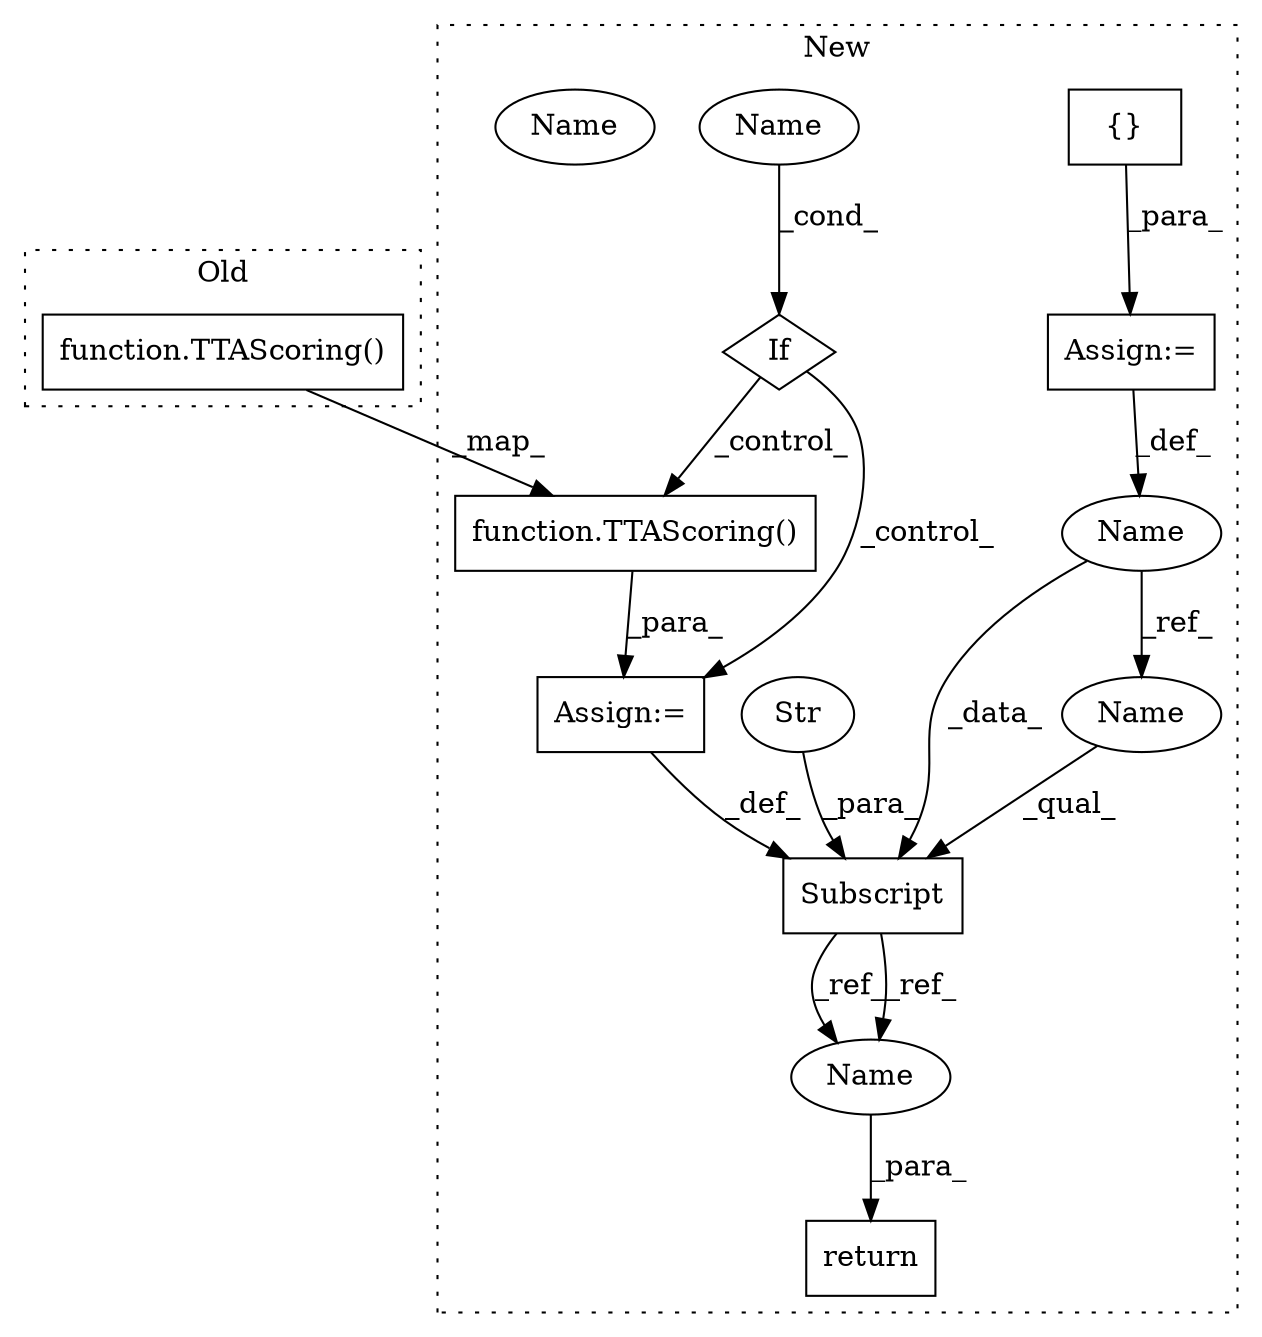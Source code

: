 digraph G {
subgraph cluster0 {
1 [label="function.TTAScoring()" a="75" s="2735" l="210" shape="box"];
label = "Old";
style="dotted";
}
subgraph cluster1 {
2 [label="function.TTAScoring()" a="75" s="3148" l="264" shape="box"];
3 [label="If" a="96" s="3098" l="3" shape="diamond"];
4 [label="Subscript" a="63" s="3131,0" l="14,0" shape="box"];
5 [label="{}" a="95" s="3087,3088" l="2,1" shape="box"];
6 [label="Str" a="66" s="3139" l="5" shape="ellipse"];
7 [label="Name" a="87" s="3051" l="7" shape="ellipse"];
8 [label="Name" a="87" s="3101" l="16" shape="ellipse"];
9 [label="Assign:=" a="68" s="3058" l="29" shape="box"];
10 [label="Assign:=" a="68" s="3145" l="3" shape="box"];
11 [label="return" a="93" s="3421" l="7" shape="box"];
12 [label="Name" a="87" s="3131" l="7" shape="ellipse"];
13 [label="Name" a="87" s="3428" l="7" shape="ellipse"];
14 [label="Name" a="87" s="3428" l="7" shape="ellipse"];
label = "New";
style="dotted";
}
1 -> 2 [label="_map_"];
2 -> 10 [label="_para_"];
3 -> 10 [label="_control_"];
3 -> 2 [label="_control_"];
4 -> 14 [label="_ref_"];
4 -> 14 [label="_ref_"];
5 -> 9 [label="_para_"];
6 -> 4 [label="_para_"];
7 -> 12 [label="_ref_"];
7 -> 4 [label="_data_"];
8 -> 3 [label="_cond_"];
9 -> 7 [label="_def_"];
10 -> 4 [label="_def_"];
12 -> 4 [label="_qual_"];
14 -> 11 [label="_para_"];
}